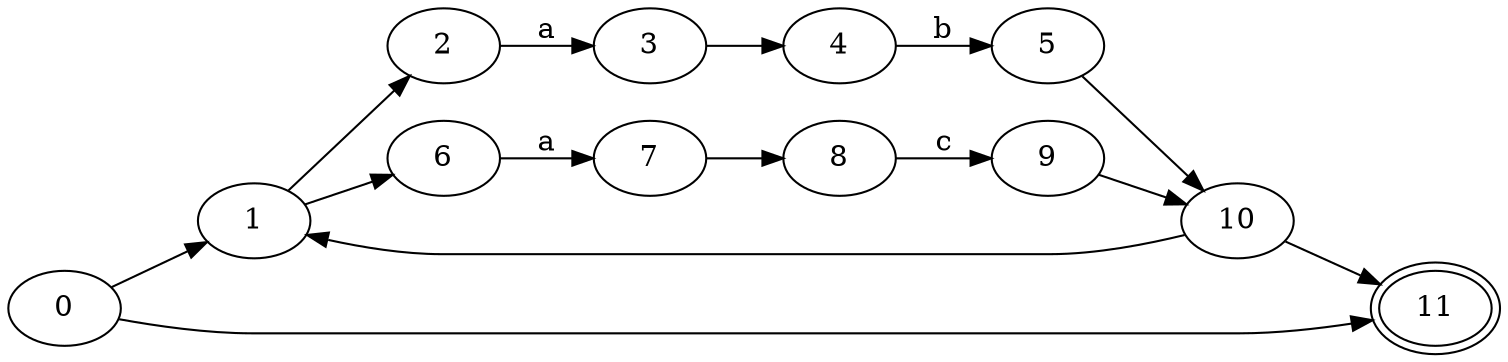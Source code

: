 
digraph G {
    layout=dot;
    ordering=out;
    rankdir="LR";

    s0  [label="0"];
    s1  [label="1"];
    s2  [label="2"];
    s3  [label="3"];
    s4  [label="4"];
    s5  [label="5"];
    s6  [label="6"];
    s7  [label="7"];
    s8  [label="8"];
    s9  [label="9"];
    s10 [label="10"];
    s11 [label="11", peripheries=2];

    s0 -> s1
    s0 -> s11
    s1 -> s2
    s2 -> s3 [label=a]
    s3 -> s4
    s4 -> s5 [label=b]
    s1 -> s6
    s6 -> s7 [label=a]
    s7 -> s8
    s8 -> s9 [label=c]
    s5 -> s10
    s10 -> s1
    s9 -> s10
    s10 -> s11
}
